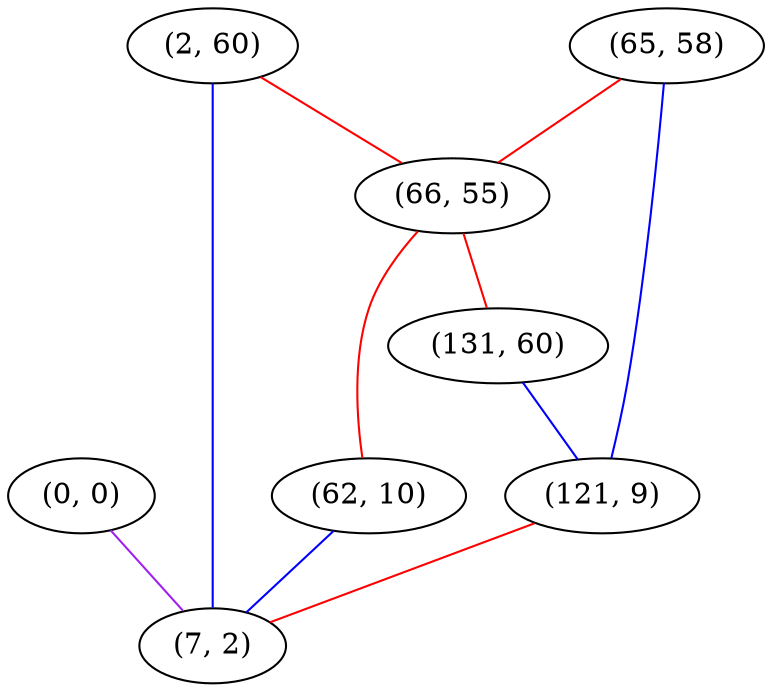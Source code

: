 graph "" {
"(0, 0)";
"(2, 60)";
"(65, 58)";
"(66, 55)";
"(62, 10)";
"(131, 60)";
"(121, 9)";
"(7, 2)";
"(0, 0)" -- "(7, 2)"  [color=purple, key=0, weight=4];
"(2, 60)" -- "(66, 55)"  [color=red, key=0, weight=1];
"(2, 60)" -- "(7, 2)"  [color=blue, key=0, weight=3];
"(65, 58)" -- "(66, 55)"  [color=red, key=0, weight=1];
"(65, 58)" -- "(121, 9)"  [color=blue, key=0, weight=3];
"(66, 55)" -- "(62, 10)"  [color=red, key=0, weight=1];
"(66, 55)" -- "(131, 60)"  [color=red, key=0, weight=1];
"(62, 10)" -- "(7, 2)"  [color=blue, key=0, weight=3];
"(131, 60)" -- "(121, 9)"  [color=blue, key=0, weight=3];
"(121, 9)" -- "(7, 2)"  [color=red, key=0, weight=1];
}

